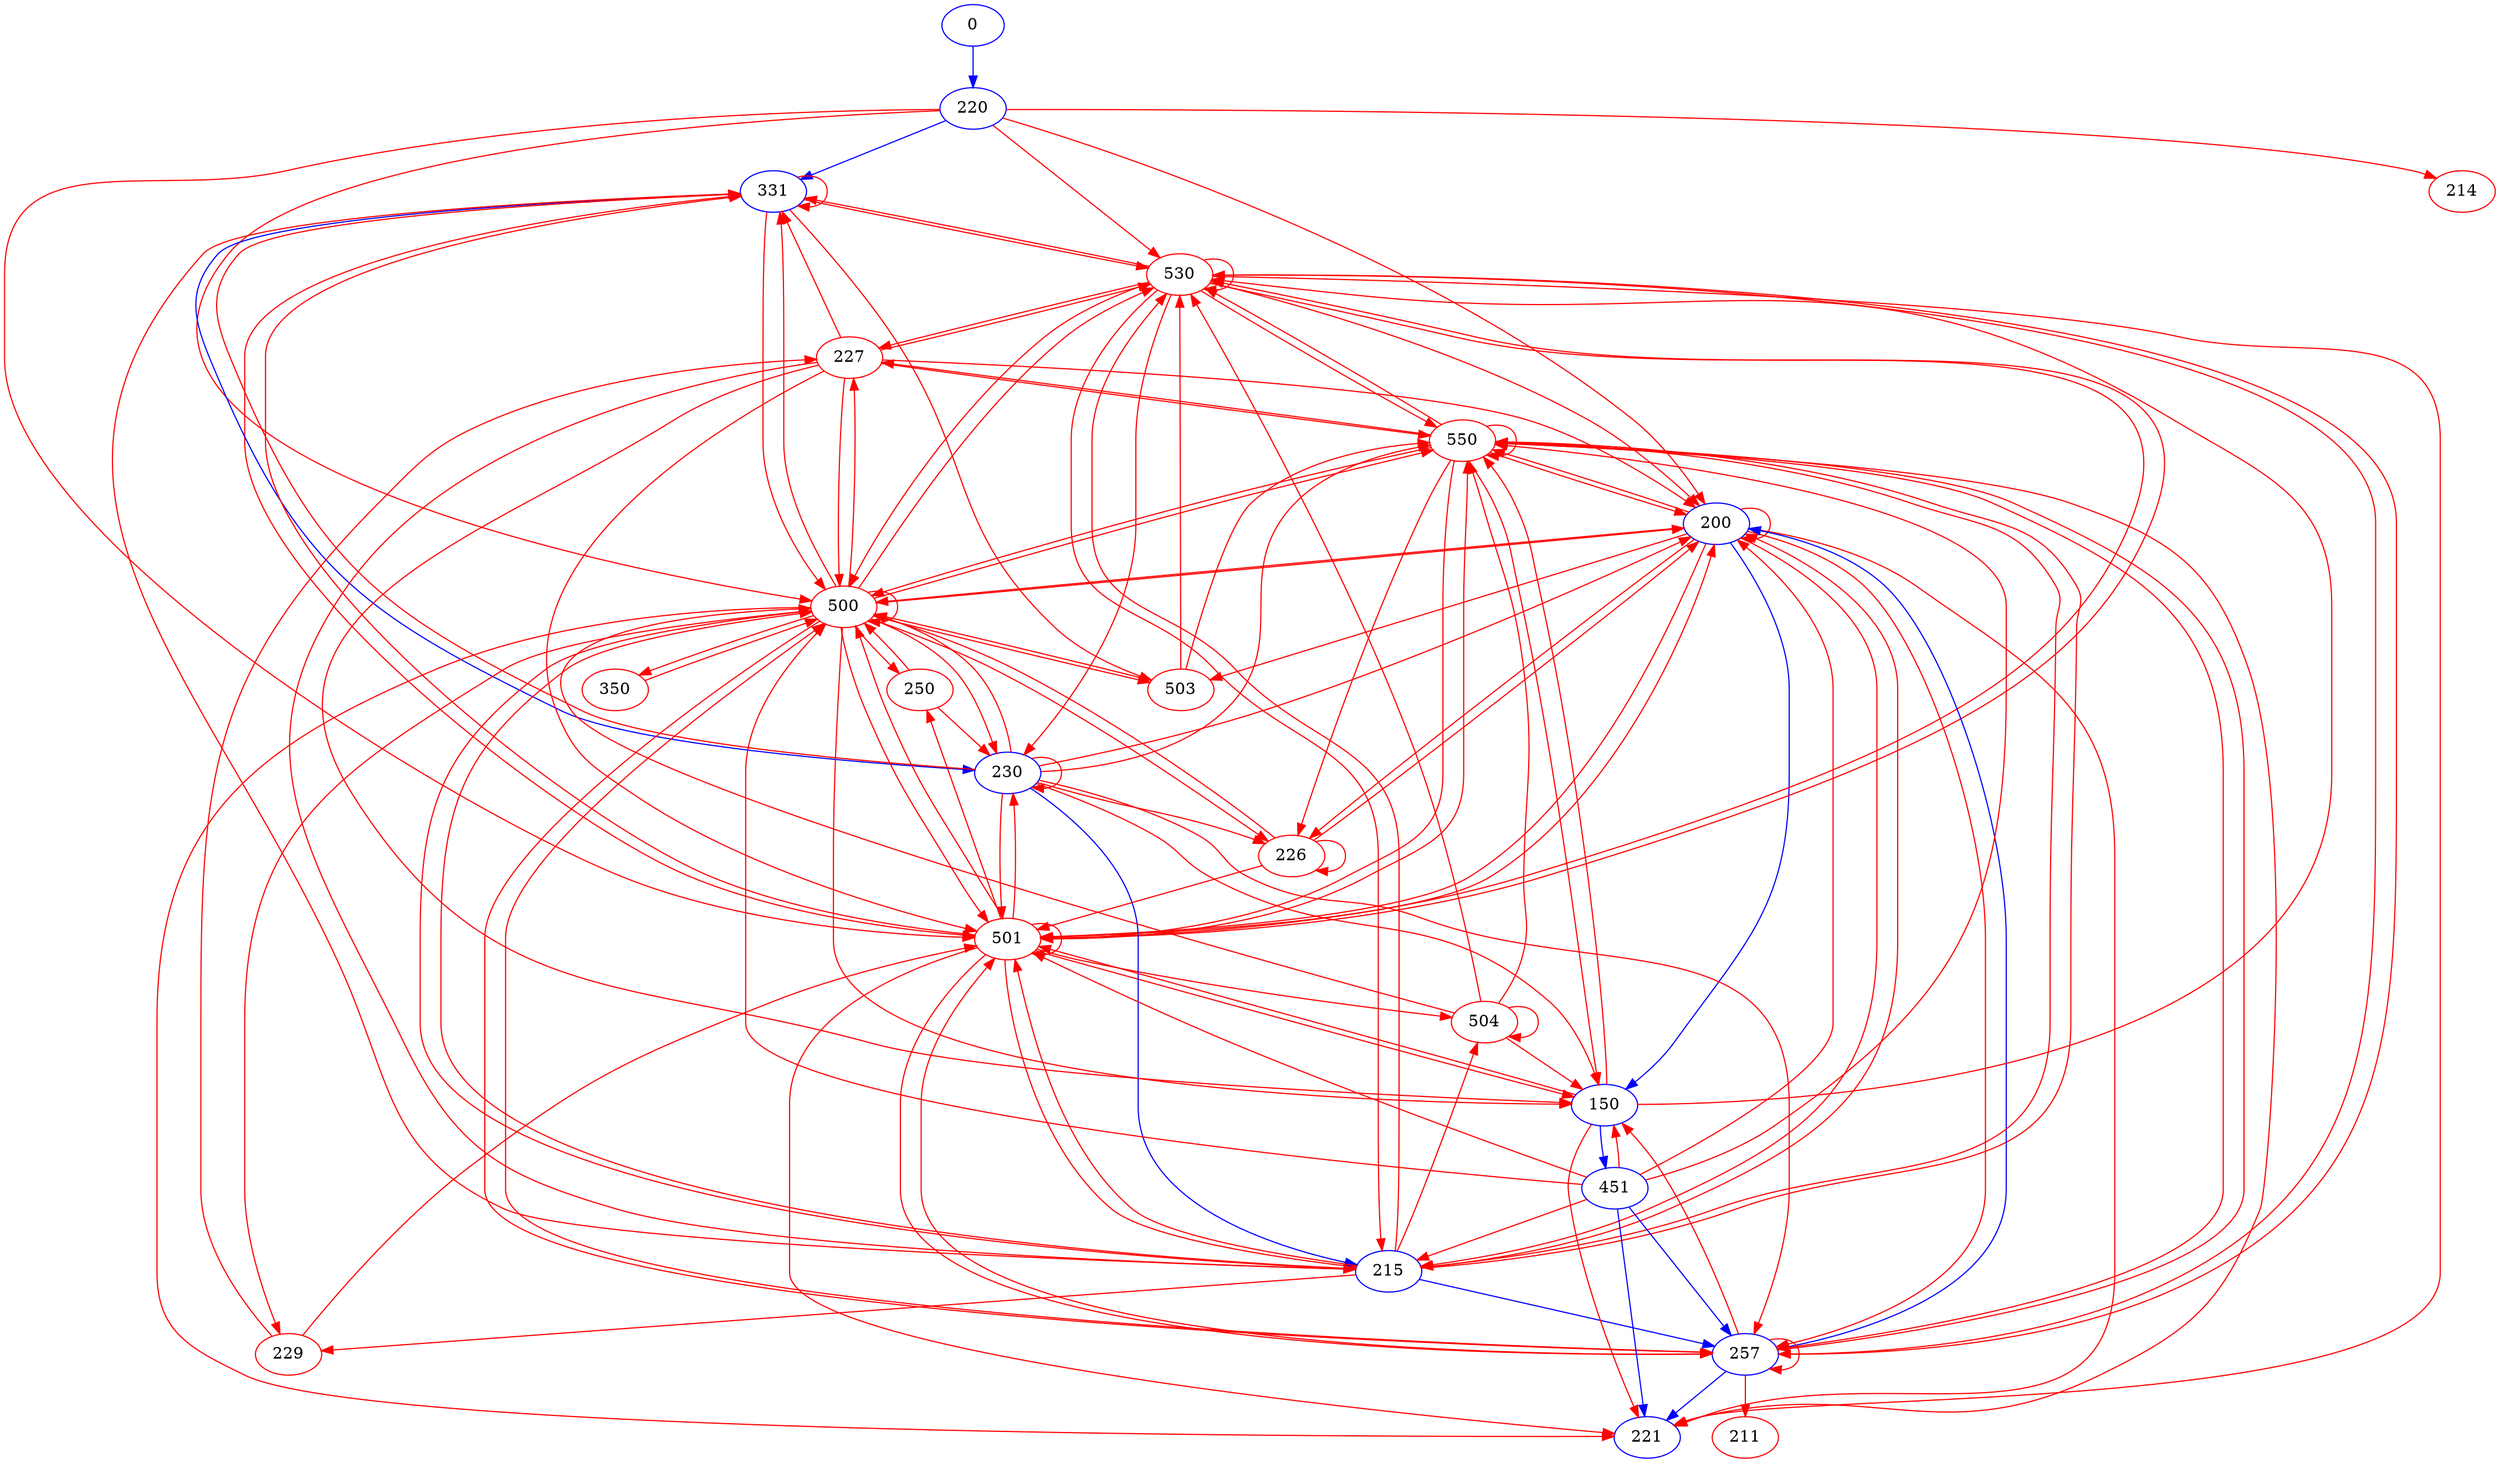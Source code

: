 digraph g {
	node [color=black];
	edge [color=black];
	0	[color=blue];
	220	[color=blue];
	0 -> 220	[key=new_edge,
		color=blue];
	331	[color=blue];
	220 -> 331	[key=new_edge,
		color=blue];
	200	[color=blue];
	220 -> 200	[key=new_edge,
		color=red];
	530	[color=red];
	220 -> 530	[key=new_edge,
		color=red];
	500	[color=red];
	220 -> 500	[key=new_edge,
		color=red];
	501	[color=red];
	220 -> 501	[key=new_edge,
		color=red];
	214	[color=red];
	220 -> 214	[key=new_edge,
		color=red];
	331 -> 331	[key=new_edge,
		color=red];
	230	[color=blue];
	331 -> 230	[key=new_edge,
		color=blue];
	331 -> 530	[key=new_edge,
		color=red];
	331 -> 500	[key=new_edge,
		color=red];
	331 -> 501	[key=new_edge,
		color=red];
	503	[color=red];
	331 -> 503	[key=new_edge,
		color=red];
	230 -> 331	[key=new_edge,
		color=red];
	230 -> 230	[key=new_edge,
		color=red];
	215	[color=blue];
	230 -> 215	[key=new_edge,
		color=blue];
	257	[color=blue];
	230 -> 257	[key=new_edge,
		color=red];
	230 -> 200	[key=new_edge,
		color=red];
	150	[color=blue];
	230 -> 150	[key=new_edge,
		color=red];
	230 -> 500	[key=new_edge,
		color=red];
	230 -> 501	[key=new_edge,
		color=red];
	550	[color=red];
	230 -> 550	[key=new_edge,
		color=red];
	226	[color=red];
	230 -> 226	[key=new_edge,
		color=red];
	215 -> 331	[key=new_edge,
		color=red];
	215 -> 257	[key=new_edge,
		color=blue];
	215 -> 200	[key=new_edge,
		color=red];
	215 -> 530	[key=new_edge,
		color=red];
	215 -> 500	[key=new_edge,
		color=red];
	215 -> 501	[key=new_edge,
		color=red];
	215 -> 550	[key=new_edge,
		color=red];
	504	[color=red];
	215 -> 504	[key=new_edge,
		color=red];
	229	[color=red];
	215 -> 229	[key=new_edge,
		color=red];
	257 -> 257	[key=new_edge,
		color=red];
	257 -> 200	[key=new_edge,
		color=blue];
	257 -> 150	[key=new_edge,
		color=red];
	221	[color=blue];
	257 -> 221	[key=new_edge,
		color=blue];
	257 -> 530	[key=new_edge,
		color=red];
	257 -> 500	[key=new_edge,
		color=red];
	257 -> 501	[key=new_edge,
		color=red];
	257 -> 550	[key=new_edge,
		color=red];
	211	[color=red];
	257 -> 211	[key=new_edge,
		color=red];
	200 -> 215	[key=new_edge,
		color=red];
	200 -> 257	[key=new_edge,
		color=red];
	200 -> 200	[key=new_edge,
		color=red];
	200 -> 150	[key=new_edge,
		color=blue];
	200 -> 221	[key=new_edge,
		color=red];
	200 -> 500	[key=new_edge,
		color=red];
	200 -> 501	[key=new_edge,
		color=red];
	200 -> 550	[key=new_edge,
		color=red];
	200 -> 226	[key=new_edge,
		color=red];
	200 -> 503	[key=new_edge,
		color=red];
	451	[color=blue];
	150 -> 451	[key=new_edge,
		color=blue];
	150 -> 221	[key=new_edge,
		color=red];
	150 -> 530	[key=new_edge,
		color=red];
	150 -> 501	[key=new_edge,
		color=red];
	150 -> 550	[key=new_edge,
		color=red];
	451 -> 215	[key=new_edge,
		color=red];
	451 -> 257	[key=new_edge,
		color=blue];
	451 -> 200	[key=new_edge,
		color=red];
	451 -> 150	[key=new_edge,
		color=red];
	451 -> 221	[key=new_edge,
		color=blue];
	451 -> 500	[key=new_edge,
		color=red];
	451 -> 501	[key=new_edge,
		color=red];
	451 -> 550	[key=new_edge,
		color=red];
	530 -> 331	[key=new_edge,
		color=red];
	530 -> 230	[key=new_edge,
		color=red];
	530 -> 215	[key=new_edge,
		color=red];
	530 -> 257	[key=new_edge,
		color=red];
	530 -> 200	[key=new_edge,
		color=red];
	530 -> 221	[key=new_edge,
		color=red];
	530 -> 530	[key=new_edge,
		color=red];
	530 -> 500	[key=new_edge,
		color=red];
	530 -> 501	[key=new_edge,
		color=red];
	530 -> 550	[key=new_edge,
		color=red];
	227	[color=red];
	530 -> 227	[key=new_edge,
		color=red];
	500 -> 331	[key=new_edge,
		color=red];
	500 -> 230	[key=new_edge,
		color=red];
	500 -> 215	[key=new_edge,
		color=red];
	500 -> 257	[key=new_edge,
		color=red];
	500 -> 200	[key=new_edge,
		color=red];
	500 -> 150	[key=new_edge,
		color=red];
	500 -> 221	[key=new_edge,
		color=red];
	500 -> 530	[key=new_edge,
		color=red];
	500 -> 500	[key=new_edge,
		color=red];
	500 -> 501	[key=new_edge,
		color=red];
	500 -> 550	[key=new_edge,
		color=red];
	250	[color=red];
	500 -> 250	[key=new_edge,
		color=red];
	500 -> 227	[key=new_edge,
		color=red];
	350	[color=red];
	500 -> 350	[key=new_edge,
		color=red];
	500 -> 226	[key=new_edge,
		color=red];
	500 -> 229	[key=new_edge,
		color=red];
	500 -> 503	[key=new_edge,
		color=red];
	501 -> 331	[key=new_edge,
		color=red];
	501 -> 230	[key=new_edge,
		color=red];
	501 -> 215	[key=new_edge,
		color=red];
	501 -> 257	[key=new_edge,
		color=red];
	501 -> 200	[key=new_edge,
		color=red];
	501 -> 150	[key=new_edge,
		color=red];
	501 -> 221	[key=new_edge,
		color=red];
	501 -> 530	[key=new_edge,
		color=red];
	501 -> 500	[key=new_edge,
		color=red];
	501 -> 501	[key=new_edge,
		color=red];
	501 -> 550	[key=new_edge,
		color=red];
	501 -> 250	[key=new_edge,
		color=red];
	501 -> 504	[key=new_edge,
		color=red];
	550 -> 215	[key=new_edge,
		color=red];
	550 -> 257	[key=new_edge,
		color=red];
	550 -> 200	[key=new_edge,
		color=red];
	550 -> 150	[key=new_edge,
		color=red];
	550 -> 221	[key=new_edge,
		color=red];
	550 -> 530	[key=new_edge,
		color=red];
	550 -> 500	[key=new_edge,
		color=red];
	550 -> 501	[key=new_edge,
		color=red];
	550 -> 550	[key=new_edge,
		color=red];
	550 -> 227	[key=new_edge,
		color=red];
	550 -> 226	[key=new_edge,
		color=red];
	250 -> 230	[key=new_edge,
		color=red];
	250 -> 500	[key=new_edge,
		color=red];
	504 -> 150	[key=new_edge,
		color=red];
	504 -> 530	[key=new_edge,
		color=red];
	504 -> 500	[key=new_edge,
		color=red];
	504 -> 550	[key=new_edge,
		color=red];
	504 -> 504	[key=new_edge,
		color=red];
	227 -> 331	[key=new_edge,
		color=red];
	227 -> 215	[key=new_edge,
		color=red];
	227 -> 200	[key=new_edge,
		color=red];
	227 -> 150	[key=new_edge,
		color=red];
	227 -> 530	[key=new_edge,
		color=red];
	227 -> 500	[key=new_edge,
		color=red];
	227 -> 501	[key=new_edge,
		color=red];
	227 -> 550	[key=new_edge,
		color=red];
	350 -> 500	[key=new_edge,
		color=red];
	226 -> 200	[key=new_edge,
		color=red];
	226 -> 500	[key=new_edge,
		color=red];
	226 -> 501	[key=new_edge,
		color=red];
	226 -> 226	[key=new_edge,
		color=red];
	229 -> 501	[key=new_edge,
		color=red];
	229 -> 227	[key=new_edge,
		color=red];
	503 -> 530	[key=new_edge,
		color=red];
	503 -> 500	[key=new_edge,
		color=red];
	503 -> 550	[key=new_edge,
		color=red];
}
